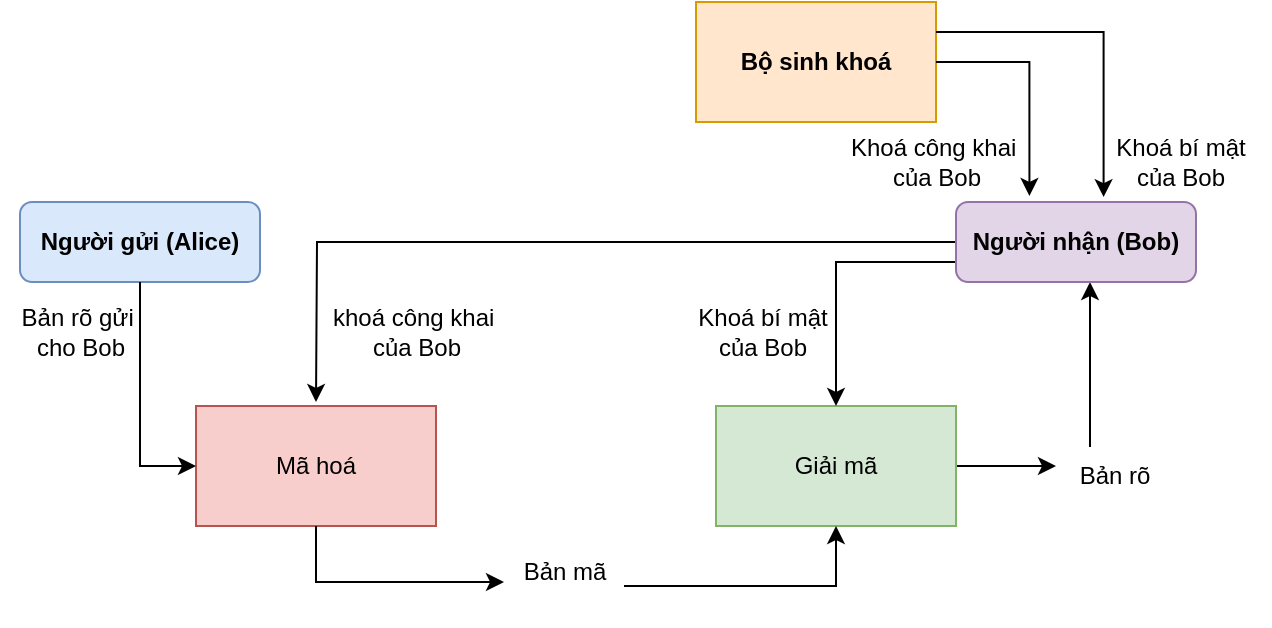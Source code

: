 <mxfile version="28.0.6">
  <diagram name="Page-1" id="bZWqScsN9GADdsGWAhHV">
    <mxGraphModel dx="815" dy="475" grid="1" gridSize="10" guides="1" tooltips="1" connect="1" arrows="1" fold="1" page="1" pageScale="1" pageWidth="827" pageHeight="1169" math="0" shadow="0">
      <root>
        <mxCell id="0" />
        <mxCell id="1" parent="0" />
        <mxCell id="IC1V_6KefhM5zxOQnxIs-1" value="Mã hoá" style="rounded=0;whiteSpace=wrap;html=1;fillColor=#f8cecc;strokeColor=#b85450;" vertex="1" parent="1">
          <mxGeometry x="230" y="302" width="120" height="60" as="geometry" />
        </mxCell>
        <mxCell id="IC1V_6KefhM5zxOQnxIs-13" style="edgeStyle=orthogonalEdgeStyle;rounded=0;orthogonalLoop=1;jettySize=auto;html=1;" edge="1" parent="1" source="IC1V_6KefhM5zxOQnxIs-2">
          <mxGeometry relative="1" as="geometry">
            <mxPoint x="660" y="332" as="targetPoint" />
          </mxGeometry>
        </mxCell>
        <mxCell id="IC1V_6KefhM5zxOQnxIs-2" value="Giải mã" style="rounded=0;whiteSpace=wrap;html=1;fillColor=#d5e8d4;strokeColor=#82b366;" vertex="1" parent="1">
          <mxGeometry x="490" y="302" width="120" height="60" as="geometry" />
        </mxCell>
        <mxCell id="IC1V_6KefhM5zxOQnxIs-4" style="edgeStyle=orthogonalEdgeStyle;rounded=0;orthogonalLoop=1;jettySize=auto;html=1;exitX=0;exitY=0.5;exitDx=0;exitDy=0;" edge="1" parent="1" source="IC1V_6KefhM5zxOQnxIs-17">
          <mxGeometry relative="1" as="geometry">
            <mxPoint x="290" y="300" as="targetPoint" />
          </mxGeometry>
        </mxCell>
        <mxCell id="IC1V_6KefhM5zxOQnxIs-3" value="Bộ sinh khoá" style="rounded=0;whiteSpace=wrap;html=1;fillColor=#ffe6cc;strokeColor=#d79b00;fontStyle=1" vertex="1" parent="1">
          <mxGeometry x="480" y="100" width="120" height="60" as="geometry" />
        </mxCell>
        <mxCell id="IC1V_6KefhM5zxOQnxIs-6" value="khoá công khai&amp;nbsp;&lt;div&gt;của Bob&lt;/div&gt;" style="text;html=1;align=center;verticalAlign=middle;resizable=0;points=[];autosize=1;strokeColor=none;fillColor=none;" vertex="1" parent="1">
          <mxGeometry x="285" y="245" width="110" height="40" as="geometry" />
        </mxCell>
        <mxCell id="IC1V_6KefhM5zxOQnxIs-7" value="Khoá bí mật&lt;div&gt;của Bob&lt;br&gt;&lt;/div&gt;" style="text;html=1;align=center;verticalAlign=middle;resizable=0;points=[];autosize=1;strokeColor=none;fillColor=none;" vertex="1" parent="1">
          <mxGeometry x="468" y="245" width="90" height="40" as="geometry" />
        </mxCell>
        <mxCell id="IC1V_6KefhM5zxOQnxIs-12" style="edgeStyle=orthogonalEdgeStyle;rounded=0;orthogonalLoop=1;jettySize=auto;html=1;entryX=0.5;entryY=1;entryDx=0;entryDy=0;" edge="1" parent="1" source="IC1V_6KefhM5zxOQnxIs-9" target="IC1V_6KefhM5zxOQnxIs-2">
          <mxGeometry relative="1" as="geometry" />
        </mxCell>
        <mxCell id="IC1V_6KefhM5zxOQnxIs-9" value="Bản mã&lt;div&gt;&lt;br&gt;&lt;/div&gt;" style="text;html=1;align=center;verticalAlign=middle;resizable=0;points=[];autosize=1;strokeColor=none;fillColor=none;" vertex="1" parent="1">
          <mxGeometry x="384" y="372" width="60" height="40" as="geometry" />
        </mxCell>
        <mxCell id="IC1V_6KefhM5zxOQnxIs-19" style="edgeStyle=orthogonalEdgeStyle;rounded=0;orthogonalLoop=1;jettySize=auto;html=1;exitX=0.3;exitY=0.017;exitDx=0;exitDy=0;exitPerimeter=0;" edge="1" parent="1" source="IC1V_6KefhM5zxOQnxIs-10">
          <mxGeometry relative="1" as="geometry">
            <mxPoint x="677" y="240" as="targetPoint" />
            <mxPoint x="677.034" y="361" as="sourcePoint" />
          </mxGeometry>
        </mxCell>
        <mxCell id="IC1V_6KefhM5zxOQnxIs-10" value="Bản rõ" style="text;html=1;align=center;verticalAlign=middle;resizable=0;points=[];autosize=1;strokeColor=none;fillColor=none;" vertex="1" parent="1">
          <mxGeometry x="659" y="322" width="60" height="30" as="geometry" />
        </mxCell>
        <mxCell id="IC1V_6KefhM5zxOQnxIs-11" style="edgeStyle=orthogonalEdgeStyle;rounded=0;orthogonalLoop=1;jettySize=auto;html=1;exitX=0.5;exitY=1;exitDx=0;exitDy=0;entryX=0;entryY=0.45;entryDx=0;entryDy=0;entryPerimeter=0;" edge="1" parent="1" source="IC1V_6KefhM5zxOQnxIs-1" target="IC1V_6KefhM5zxOQnxIs-9">
          <mxGeometry relative="1" as="geometry" />
        </mxCell>
        <mxCell id="IC1V_6KefhM5zxOQnxIs-16" value="Người gửi (Alice)" style="rounded=1;whiteSpace=wrap;html=1;fontStyle=1;fillColor=#dae8fc;strokeColor=#6c8ebf;" vertex="1" parent="1">
          <mxGeometry x="142" y="200" width="120" height="40" as="geometry" />
        </mxCell>
        <mxCell id="IC1V_6KefhM5zxOQnxIs-26" style="edgeStyle=orthogonalEdgeStyle;rounded=0;orthogonalLoop=1;jettySize=auto;html=1;exitX=0;exitY=0.75;exitDx=0;exitDy=0;entryX=0.5;entryY=0;entryDx=0;entryDy=0;" edge="1" parent="1" source="IC1V_6KefhM5zxOQnxIs-17" target="IC1V_6KefhM5zxOQnxIs-2">
          <mxGeometry relative="1" as="geometry" />
        </mxCell>
        <mxCell id="IC1V_6KefhM5zxOQnxIs-17" value="Người nhận (Bob)" style="rounded=1;whiteSpace=wrap;html=1;fontStyle=1;fillColor=#e1d5e7;strokeColor=#9673a6;" vertex="1" parent="1">
          <mxGeometry x="610" y="200" width="120" height="40" as="geometry" />
        </mxCell>
        <mxCell id="IC1V_6KefhM5zxOQnxIs-24" value="Bản rõ gửi&amp;nbsp;&lt;div&gt;cho Bob&lt;/div&gt;" style="text;html=1;align=center;verticalAlign=middle;resizable=0;points=[];autosize=1;strokeColor=none;fillColor=none;" vertex="1" parent="1">
          <mxGeometry x="132" y="245" width="80" height="40" as="geometry" />
        </mxCell>
        <mxCell id="IC1V_6KefhM5zxOQnxIs-25" style="edgeStyle=orthogonalEdgeStyle;rounded=0;orthogonalLoop=1;jettySize=auto;html=1;exitX=0.5;exitY=1;exitDx=0;exitDy=0;entryX=0;entryY=0.5;entryDx=0;entryDy=0;" edge="1" parent="1" source="IC1V_6KefhM5zxOQnxIs-16" target="IC1V_6KefhM5zxOQnxIs-1">
          <mxGeometry relative="1" as="geometry" />
        </mxCell>
        <mxCell id="IC1V_6KefhM5zxOQnxIs-28" value="Khoá công khai&amp;nbsp;&lt;div&gt;của Bob&lt;/div&gt;" style="text;html=1;align=center;verticalAlign=middle;resizable=0;points=[];autosize=1;strokeColor=none;fillColor=none;" vertex="1" parent="1">
          <mxGeometry x="545" y="160" width="110" height="40" as="geometry" />
        </mxCell>
        <mxCell id="IC1V_6KefhM5zxOQnxIs-29" style="edgeStyle=orthogonalEdgeStyle;rounded=0;orthogonalLoop=1;jettySize=auto;html=1;exitX=1;exitY=0.5;exitDx=0;exitDy=0;entryX=0.306;entryY=-0.075;entryDx=0;entryDy=0;entryPerimeter=0;" edge="1" parent="1" source="IC1V_6KefhM5zxOQnxIs-3" target="IC1V_6KefhM5zxOQnxIs-17">
          <mxGeometry relative="1" as="geometry" />
        </mxCell>
        <mxCell id="IC1V_6KefhM5zxOQnxIs-30" style="edgeStyle=orthogonalEdgeStyle;rounded=0;orthogonalLoop=1;jettySize=auto;html=1;exitX=1;exitY=0.25;exitDx=0;exitDy=0;entryX=0.615;entryY=-0.061;entryDx=0;entryDy=0;entryPerimeter=0;" edge="1" parent="1" source="IC1V_6KefhM5zxOQnxIs-3" target="IC1V_6KefhM5zxOQnxIs-17">
          <mxGeometry relative="1" as="geometry" />
        </mxCell>
        <mxCell id="IC1V_6KefhM5zxOQnxIs-31" value="Khoá bí mật&lt;div&gt;của Bob&lt;br&gt;&lt;/div&gt;" style="text;html=1;align=center;verticalAlign=middle;resizable=0;points=[];autosize=1;strokeColor=none;fillColor=none;" vertex="1" parent="1">
          <mxGeometry x="677" y="160" width="90" height="40" as="geometry" />
        </mxCell>
      </root>
    </mxGraphModel>
  </diagram>
</mxfile>
